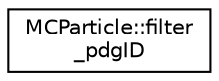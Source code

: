digraph "Graphical Class Hierarchy"
{
 // LATEX_PDF_SIZE
  edge [fontname="Helvetica",fontsize="10",labelfontname="Helvetica",labelfontsize="10"];
  node [fontname="Helvetica",fontsize="10",shape=record];
  rankdir="LR";
  Node0 [label="MCParticle::filter\l_pdgID",height=0.2,width=0.4,color="black", fillcolor="white", style="filled",URL="$struct_m_c_particle_1_1filter__pdg_i_d.html",tooltip="Filter events based on a MCParticles PDGID."];
}
